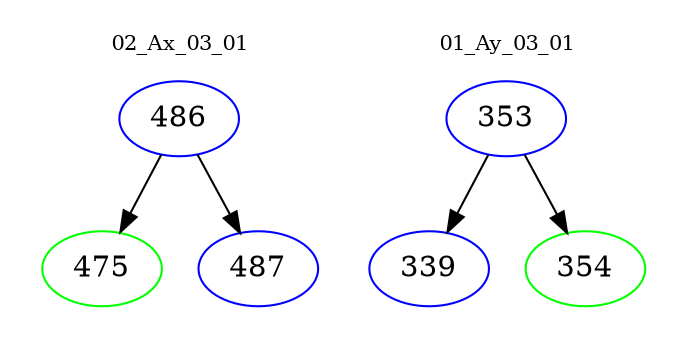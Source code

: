 digraph{
subgraph cluster_0 {
color = white
label = "02_Ax_03_01";
fontsize=10;
T0_486 [label="486", color="blue"]
T0_486 -> T0_475 [color="black"]
T0_475 [label="475", color="green"]
T0_486 -> T0_487 [color="black"]
T0_487 [label="487", color="blue"]
}
subgraph cluster_1 {
color = white
label = "01_Ay_03_01";
fontsize=10;
T1_353 [label="353", color="blue"]
T1_353 -> T1_339 [color="black"]
T1_339 [label="339", color="blue"]
T1_353 -> T1_354 [color="black"]
T1_354 [label="354", color="green"]
}
}
